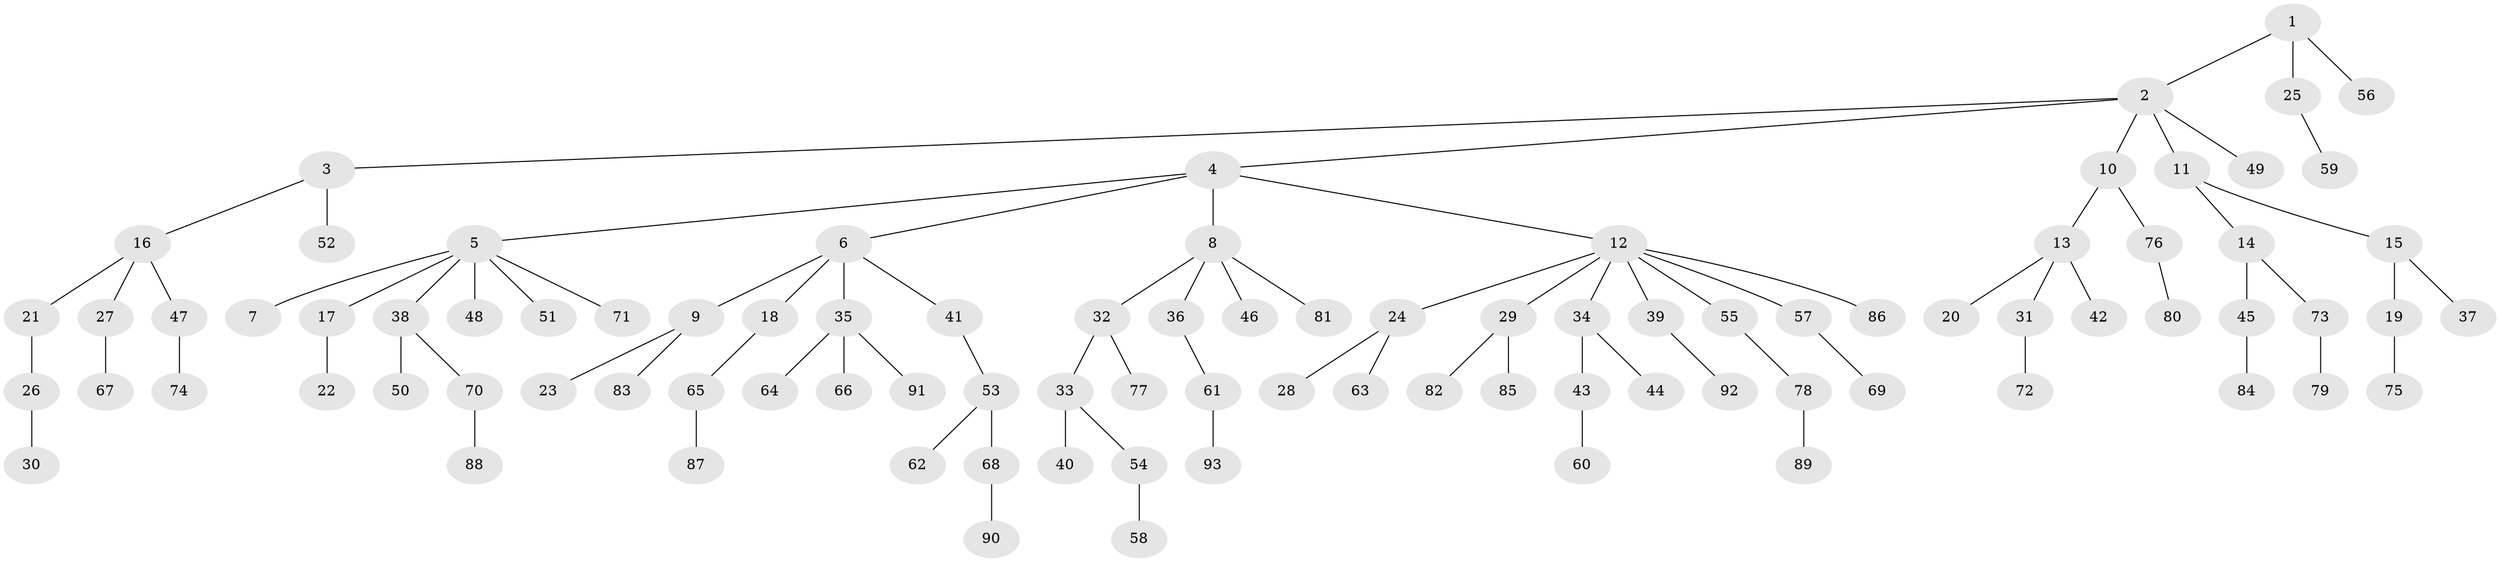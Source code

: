 // coarse degree distribution, {2: 0.2978723404255319, 5: 0.0425531914893617, 3: 0.0851063829787234, 4: 0.06382978723404255, 1: 0.48936170212765956, 7: 0.02127659574468085}
// Generated by graph-tools (version 1.1) at 2025/51/03/04/25 22:51:48]
// undirected, 93 vertices, 92 edges
graph export_dot {
  node [color=gray90,style=filled];
  1;
  2;
  3;
  4;
  5;
  6;
  7;
  8;
  9;
  10;
  11;
  12;
  13;
  14;
  15;
  16;
  17;
  18;
  19;
  20;
  21;
  22;
  23;
  24;
  25;
  26;
  27;
  28;
  29;
  30;
  31;
  32;
  33;
  34;
  35;
  36;
  37;
  38;
  39;
  40;
  41;
  42;
  43;
  44;
  45;
  46;
  47;
  48;
  49;
  50;
  51;
  52;
  53;
  54;
  55;
  56;
  57;
  58;
  59;
  60;
  61;
  62;
  63;
  64;
  65;
  66;
  67;
  68;
  69;
  70;
  71;
  72;
  73;
  74;
  75;
  76;
  77;
  78;
  79;
  80;
  81;
  82;
  83;
  84;
  85;
  86;
  87;
  88;
  89;
  90;
  91;
  92;
  93;
  1 -- 2;
  1 -- 25;
  1 -- 56;
  2 -- 3;
  2 -- 4;
  2 -- 10;
  2 -- 11;
  2 -- 49;
  3 -- 16;
  3 -- 52;
  4 -- 5;
  4 -- 6;
  4 -- 8;
  4 -- 12;
  5 -- 7;
  5 -- 17;
  5 -- 38;
  5 -- 48;
  5 -- 51;
  5 -- 71;
  6 -- 9;
  6 -- 18;
  6 -- 35;
  6 -- 41;
  8 -- 32;
  8 -- 36;
  8 -- 46;
  8 -- 81;
  9 -- 23;
  9 -- 83;
  10 -- 13;
  10 -- 76;
  11 -- 14;
  11 -- 15;
  12 -- 24;
  12 -- 29;
  12 -- 34;
  12 -- 39;
  12 -- 55;
  12 -- 57;
  12 -- 86;
  13 -- 20;
  13 -- 31;
  13 -- 42;
  14 -- 45;
  14 -- 73;
  15 -- 19;
  15 -- 37;
  16 -- 21;
  16 -- 27;
  16 -- 47;
  17 -- 22;
  18 -- 65;
  19 -- 75;
  21 -- 26;
  24 -- 28;
  24 -- 63;
  25 -- 59;
  26 -- 30;
  27 -- 67;
  29 -- 82;
  29 -- 85;
  31 -- 72;
  32 -- 33;
  32 -- 77;
  33 -- 40;
  33 -- 54;
  34 -- 43;
  34 -- 44;
  35 -- 64;
  35 -- 66;
  35 -- 91;
  36 -- 61;
  38 -- 50;
  38 -- 70;
  39 -- 92;
  41 -- 53;
  43 -- 60;
  45 -- 84;
  47 -- 74;
  53 -- 62;
  53 -- 68;
  54 -- 58;
  55 -- 78;
  57 -- 69;
  61 -- 93;
  65 -- 87;
  68 -- 90;
  70 -- 88;
  73 -- 79;
  76 -- 80;
  78 -- 89;
}
